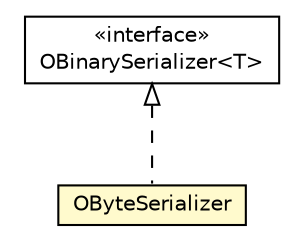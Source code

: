 #!/usr/local/bin/dot
#
# Class diagram 
# Generated by UMLGraph version R5_6-24-gf6e263 (http://www.umlgraph.org/)
#

digraph G {
	edge [fontname="Helvetica",fontsize=10,labelfontname="Helvetica",labelfontsize=10];
	node [fontname="Helvetica",fontsize=10,shape=plaintext];
	nodesep=0.25;
	ranksep=0.5;
	// com.orientechnologies.common.serialization.types.OBinarySerializer<T>
	c1596786 [label=<<table title="com.orientechnologies.common.serialization.types.OBinarySerializer" border="0" cellborder="1" cellspacing="0" cellpadding="2" port="p" href="./OBinarySerializer.html">
		<tr><td><table border="0" cellspacing="0" cellpadding="1">
<tr><td align="center" balign="center"> &#171;interface&#187; </td></tr>
<tr><td align="center" balign="center"> OBinarySerializer&lt;T&gt; </td></tr>
		</table></td></tr>
		</table>>, URL="./OBinarySerializer.html", fontname="Helvetica", fontcolor="black", fontsize=10.0];
	// com.orientechnologies.common.serialization.types.OByteSerializer
	c1596787 [label=<<table title="com.orientechnologies.common.serialization.types.OByteSerializer" border="0" cellborder="1" cellspacing="0" cellpadding="2" port="p" bgcolor="lemonChiffon" href="./OByteSerializer.html">
		<tr><td><table border="0" cellspacing="0" cellpadding="1">
<tr><td align="center" balign="center"> OByteSerializer </td></tr>
		</table></td></tr>
		</table>>, URL="./OByteSerializer.html", fontname="Helvetica", fontcolor="black", fontsize=10.0];
	//com.orientechnologies.common.serialization.types.OByteSerializer implements com.orientechnologies.common.serialization.types.OBinarySerializer<T>
	c1596786:p -> c1596787:p [dir=back,arrowtail=empty,style=dashed];
}

